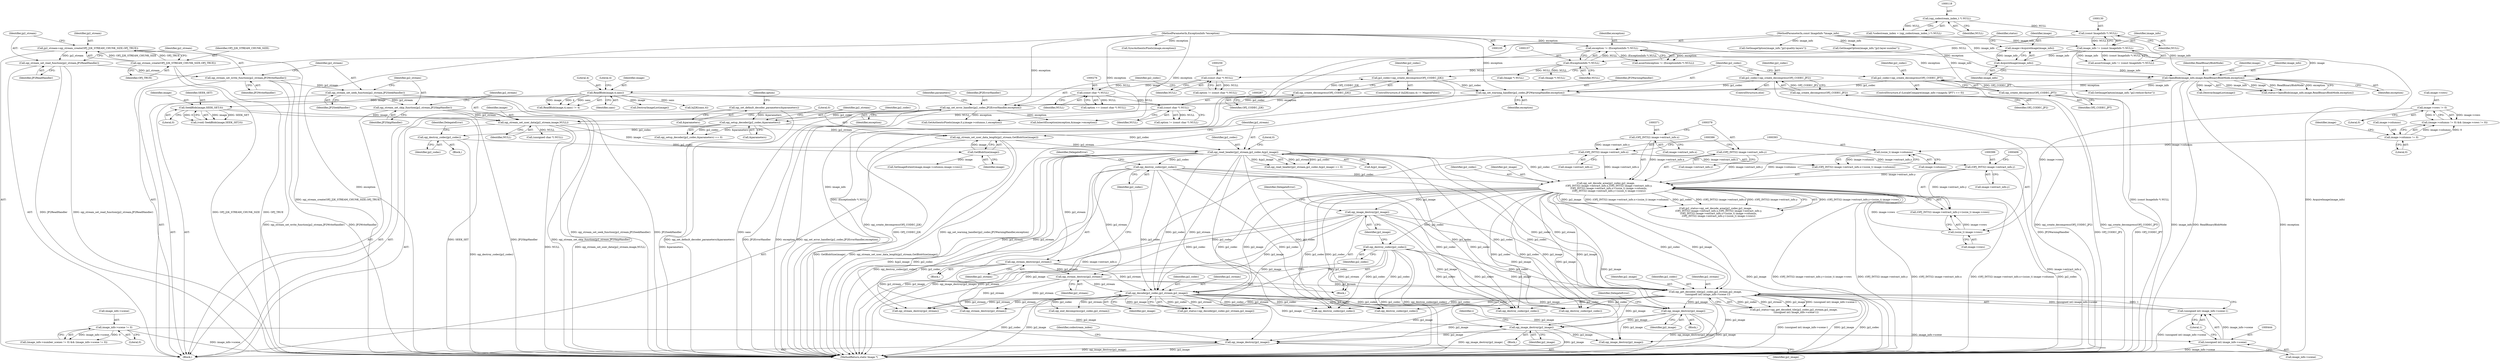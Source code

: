 digraph "0_ImageMagick_acee073df34aa4d491bf5cb74d3a15fc80f0a3aa@pointer" {
"1000930" [label="(Call,opj_image_destroy(jp2_image))"];
"1000367" [label="(Call,opj_set_decode_area(jp2_codec,jp2_image,\n        (OPJ_INT32) image->extract_info.x,(OPJ_INT32) image->extract_info.y,\n        (OPJ_INT32) image->extract_info.x+(ssize_t) image->columns,\n        (OPJ_INT32) image->extract_info.y+(ssize_t) image->rows))"];
"1000344" [label="(Call,opj_destroy_codec(jp2_codec))"];
"1000335" [label="(Call,opj_read_header(jp2_stream,jp2_codec,&jp2_image))"];
"1000329" [label="(Call,opj_stream_set_user_data_length(jp2_stream,GetBlobSize(image)))"];
"1000325" [label="(Call,opj_stream_set_user_data(jp2_stream,image,NULL))"];
"1000322" [label="(Call,opj_stream_set_skip_function(jp2_stream,JP2SkipHandler))"];
"1000319" [label="(Call,opj_stream_set_seek_function(jp2_stream,JP2SeekHandler))"];
"1000316" [label="(Call,opj_stream_set_write_function(jp2_stream,JP2WriteHandler))"];
"1000313" [label="(Call,opj_stream_set_read_function(jp2_stream,JP2ReadHandler))"];
"1000308" [label="(Call,jp2_stream=opj_stream_create(OPJ_J2K_STREAM_CHUNK_SIZE,OPJ_TRUE))"];
"1000310" [label="(Call,opj_stream_create(OPJ_J2K_STREAM_CHUNK_SIZE,OPJ_TRUE))"];
"1000207" [label="(Call,SeekBlob(image,SEEK_SET,0))"];
"1000191" [label="(Call,ReadBlob(image,4,sans))"];
"1000171" [label="(Call,OpenBlob(image_info,image,ReadBinaryBlobMode,exception))"];
"1000167" [label="(Call,AcquireImage(image_info))"];
"1000127" [label="(Call,image_info != (const ImageInfo *) NULL)"];
"1000106" [label="(MethodParameterIn,const ImageInfo *image_info)"];
"1000129" [label="(Call,(const ImageInfo *) NULL)"];
"1000117" [label="(Call,(opj_codestream_index_t *) NULL)"];
"1000165" [label="(Call,image=AcquireImage(image_info))"];
"1000154" [label="(Call,exception != (ExceptionInfo *) NULL)"];
"1000107" [label="(MethodParameterIn,ExceptionInfo *exception)"];
"1000156" [label="(Call,(ExceptionInfo *) NULL)"];
"1000286" [label="(Call,(const char *) NULL)"];
"1000275" [label="(Call,(const char *) NULL)"];
"1000258" [label="(Call,(const char *) NULL)"];
"1000331" [label="(Call,GetBlobSize(image))"];
"1000297" [label="(Call,opj_setup_decoder(jp2_codec,&parameters))"];
"1000243" [label="(Call,opj_set_error_handler(jp2_codec,JP2ErrorHandler,exception))"];
"1000239" [label="(Call,opj_set_warning_handler(jp2_codec,JP2WarningHandler,exception))"];
"1000235" [label="(Call,jp2_codec=opj_create_decompress(OPJ_CODEC_JP2))"];
"1000237" [label="(Call,opj_create_decompress(OPJ_CODEC_JP2))"];
"1000230" [label="(Call,jp2_codec=opj_create_decompress(OPJ_CODEC_J2K))"];
"1000232" [label="(Call,opj_create_decompress(OPJ_CODEC_J2K))"];
"1000219" [label="(Call,jp2_codec=opj_create_decompress(OPJ_CODEC_JPT))"];
"1000221" [label="(Call,opj_create_decompress(OPJ_CODEC_JPT))"];
"1000247" [label="(Call,opj_set_default_decoder_parameters(&parameters))"];
"1000303" [label="(Call,opj_destroy_codec(jp2_codec))"];
"1000370" [label="(Call,(OPJ_INT32) image->extract_info.x)"];
"1000385" [label="(Call,(OPJ_INT32) image->extract_info.x)"];
"1000377" [label="(Call,(OPJ_INT32) image->extract_info.y)"];
"1000398" [label="(Call,(OPJ_INT32) image->extract_info.y)"];
"1000392" [label="(Call,(ssize_t) image->columns)"];
"1000354" [label="(Call,image->columns != 0)"];
"1000405" [label="(Call,(ssize_t) image->rows)"];
"1000359" [label="(Call,image->rows != 0)"];
"1000419" [label="(Call,opj_image_destroy(jp2_image))"];
"1000525" [label="(Call,opj_image_destroy(jp2_image))"];
"1000459" [label="(Call,opj_decode(jp2_codec,jp2_stream,jp2_image))"];
"1000417" [label="(Call,opj_destroy_codec(jp2_codec))"];
"1000342" [label="(Call,opj_stream_destroy(jp2_stream))"];
"1000415" [label="(Call,opj_stream_destroy(jp2_stream))"];
"1000438" [label="(Call,opj_get_decoded_tile(jp2_codec,jp2_stream,jp2_image,\n      (unsigned int) image_info->scene-1))"];
"1000442" [label="(Call,(unsigned int) image_info->scene-1)"];
"1000443" [label="(Call,(unsigned int) image_info->scene)"];
"1000431" [label="(Call,image_info->scene != 0)"];
"1000481" [label="(Call,opj_image_destroy(jp2_image))"];
"1000242" [label="(Identifier,exception)"];
"1000326" [label="(Identifier,jp2_stream)"];
"1000385" [label="(Call,(OPJ_INT32) image->extract_info.x)"];
"1000486" [label="(Call,opj_stream_destroy(jp2_stream))"];
"1000243" [label="(Call,opj_set_error_handler(jp2_codec,JP2ErrorHandler,exception))"];
"1000128" [label="(Identifier,image_info)"];
"1000315" [label="(Identifier,JP2ReadHandler)"];
"1000220" [label="(Identifier,jp2_codec)"];
"1000258" [label="(Call,(const char *) NULL)"];
"1000462" [label="(Identifier,jp2_image)"];
"1000930" [label="(Call,opj_image_destroy(jp2_image))"];
"1000311" [label="(Identifier,OPJ_J2K_STREAM_CHUNK_SIZE)"];
"1000314" [label="(Identifier,jp2_stream)"];
"1000186" [label="(Call,(Image *) NULL)"];
"1000273" [label="(Call,option == (const char *) NULL)"];
"1000232" [label="(Call,opj_create_decompress(OPJ_CODEC_J2K))"];
"1000422" [label="(Identifier,DelegateError)"];
"1000522" [label="(Block,)"];
"1000301" [label="(Literal,0)"];
"1000117" [label="(Call,(opj_codestream_index_t *) NULL)"];
"1000671" [label="(Call,opj_destroy_codec(jp2_codec))"];
"1000277" [label="(Identifier,NULL)"];
"1000210" [label="(Literal,0)"];
"1000219" [label="(Call,jp2_codec=opj_create_decompress(OPJ_CODEC_JPT))"];
"1000156" [label="(Call,(ExceptionInfo *) NULL)"];
"1000479" [label="(Call,opj_destroy_codec(jp2_codec))"];
"1000460" [label="(Identifier,jp2_codec)"];
"1000211" [label="(ControlStructure,if (LocaleCompare(image_info->magick,\"JPT\") == 0))"];
"1000441" [label="(Identifier,jp2_image)"];
"1000240" [label="(Identifier,jp2_codec)"];
"1000461" [label="(Identifier,jp2_stream)"];
"1000344" [label="(Call,opj_destroy_codec(jp2_codec))"];
"1000304" [label="(Identifier,jp2_codec)"];
"1000275" [label="(Call,(const char *) NULL)"];
"1000233" [label="(Identifier,OPJ_CODEC_J2K)"];
"1000241" [label="(Identifier,JP2WarningHandler)"];
"1000195" [label="(Literal,4)"];
"1000154" [label="(Call,exception != (ExceptionInfo *) NULL)"];
"1000115" [label="(Call,*codestream_index = (opj_codestream_index_t *) NULL)"];
"1000306" [label="(Identifier,DelegateError)"];
"1000313" [label="(Call,opj_stream_set_read_function(jp2_stream,JP2ReadHandler))"];
"1000170" [label="(Identifier,status)"];
"1000209" [label="(Identifier,SEEK_SET)"];
"1000234" [label="(ControlStructure,else)"];
"1000431" [label="(Call,image_info->scene != 0)"];
"1000484" [label="(Identifier,DelegateError)"];
"1000328" [label="(Identifier,NULL)"];
"1000379" [label="(Call,image->extract_info.y)"];
"1000236" [label="(Identifier,jp2_codec)"];
"1000325" [label="(Call,opj_stream_set_user_data(jp2_stream,image,NULL))"];
"1000126" [label="(Call,assert(image_info != (const ImageInfo *) NULL))"];
"1000321" [label="(Identifier,JP2SeekHandler)"];
"1000942" [label="(MethodReturn,static Image *)"];
"1000319" [label="(Call,opj_stream_set_seek_function(jp2_stream,JP2SeekHandler))"];
"1000247" [label="(Call,opj_set_default_decoder_parameters(&parameters))"];
"1000334" [label="(Call,opj_read_header(jp2_stream,jp2_codec,&jp2_image) == 0)"];
"1000335" [label="(Call,opj_read_header(jp2_stream,jp2_codec,&jp2_image))"];
"1000367" [label="(Call,opj_set_decode_area(jp2_codec,jp2_image,\n        (OPJ_INT32) image->extract_info.x,(OPJ_INT32) image->extract_info.y,\n        (OPJ_INT32) image->extract_info.x+(ssize_t) image->columns,\n        (OPJ_INT32) image->extract_info.y+(ssize_t) image->rows))"];
"1000297" [label="(Call,opj_setup_decoder(jp2_codec,&parameters))"];
"1000398" [label="(Call,(OPJ_INT32) image->extract_info.y)"];
"1000331" [label="(Call,GetBlobSize(image))"];
"1000167" [label="(Call,AcquireImage(image_info))"];
"1000252" [label="(Call,GetImageOption(image_info,\"jp2:reduce-factor\"))"];
"1000256" [label="(Call,option != (const char *) NULL)"];
"1000205" [label="(Call,(void) SeekBlob(image,SEEK_SET,0))"];
"1000248" [label="(Call,&parameters)"];
"1000171" [label="(Call,OpenBlob(image_info,image,ReadBinaryBlobMode,exception))"];
"1000414" [label="(Block,)"];
"1000323" [label="(Identifier,jp2_stream)"];
"1000443" [label="(Call,(unsigned int) image_info->scene)"];
"1000251" [label="(Identifier,option)"];
"1000340" [label="(Literal,0)"];
"1000432" [label="(Call,image_info->scene)"];
"1000119" [label="(Identifier,NULL)"];
"1000457" [label="(Call,jp2_status=opj_decode(jp2_codec,jp2_stream,jp2_image))"];
"1000309" [label="(Identifier,jp2_stream)"];
"1000308" [label="(Call,jp2_stream=opj_stream_create(OPJ_J2K_STREAM_CHUNK_SIZE,OPJ_TRUE))"];
"1000169" [label="(Call,status=OpenBlob(image_info,image,ReadBinaryBlobMode,exception))"];
"1000477" [label="(Call,opj_stream_destroy(jp2_stream))"];
"1000245" [label="(Identifier,JP2ErrorHandler)"];
"1000341" [label="(Block,)"];
"1000168" [label="(Identifier,image_info)"];
"1000407" [label="(Call,image->rows)"];
"1000244" [label="(Identifier,jp2_codec)"];
"1000400" [label="(Call,image->extract_info.y)"];
"1000365" [label="(Call,jp2_status=opj_set_decode_area(jp2_codec,jp2_image,\n        (OPJ_INT32) image->extract_info.x,(OPJ_INT32) image->extract_info.y,\n        (OPJ_INT32) image->extract_info.x+(ssize_t) image->columns,\n        (OPJ_INT32) image->extract_info.y+(ssize_t) image->rows))"];
"1000226" [label="(Call,IsJ2K(sans,4))"];
"1000438" [label="(Call,opj_get_decoded_tile(jp2_codec,jp2_stream,jp2_image,\n      (unsigned int) image_info->scene-1))"];
"1000288" [label="(Identifier,NULL)"];
"1000192" [label="(Identifier,image)"];
"1000343" [label="(Identifier,jp2_stream)"];
"1000260" [label="(Identifier,NULL)"];
"1000231" [label="(Identifier,jp2_codec)"];
"1000361" [label="(Identifier,image)"];
"1000405" [label="(Call,(ssize_t) image->rows)"];
"1000310" [label="(Call,opj_stream_create(OPJ_J2K_STREAM_CHUNK_SIZE,OPJ_TRUE))"];
"1000523" [label="(Call,opj_destroy_codec(jp2_codec))"];
"1000425" [label="(Call,(image_info->number_scenes != 0) && (image_info->scene != 0))"];
"1000318" [label="(Identifier,JP2WriteHandler)"];
"1000296" [label="(Call,opj_setup_decoder(jp2_codec,&parameters) == 0)"];
"1000436" [label="(Call,jp2_status=opj_get_decoded_tile(jp2_codec,jp2_stream,jp2_image,\n      (unsigned int) image_info->scene-1))"];
"1000387" [label="(Call,image->extract_info.x)"];
"1000482" [label="(Identifier,jp2_image)"];
"1000175" [label="(Identifier,exception)"];
"1000370" [label="(Call,(OPJ_INT32) image->extract_info.x)"];
"1000224" [label="(ControlStructure,if (IsJ2K(sans,4) != MagickFalse))"];
"1000330" [label="(Identifier,jp2_stream)"];
"1000345" [label="(Identifier,jp2_codec)"];
"1000360" [label="(Call,image->rows)"];
"1000372" [label="(Call,image->extract_info.x)"];
"1000249" [label="(Identifier,parameters)"];
"1000222" [label="(Identifier,OPJ_CODEC_JPT)"];
"1000448" [label="(Literal,1)"];
"1000303" [label="(Call,opj_destroy_codec(jp2_codec))"];
"1000155" [label="(Identifier,exception)"];
"1000934" [label="(Identifier,codestream_index)"];
"1000190" [label="(Call,ReadBlob(image,4,sans) != 4)"];
"1000359" [label="(Call,image->rows != 0)"];
"1000337" [label="(Identifier,jp2_codec)"];
"1000108" [label="(Block,)"];
"1000354" [label="(Call,image->columns != 0)"];
"1000320" [label="(Identifier,jp2_stream)"];
"1000299" [label="(Call,&parameters)"];
"1000183" [label="(Call,DestroyImageList(image))"];
"1000230" [label="(Call,jp2_codec=opj_create_decompress(OPJ_CODEC_J2K))"];
"1000153" [label="(Call,assert(exception != (ExceptionInfo *) NULL))"];
"1000131" [label="(Identifier,NULL)"];
"1000107" [label="(MethodParameterIn,ExceptionInfo *exception)"];
"1000931" [label="(Identifier,jp2_image)"];
"1000127" [label="(Call,image_info != (const ImageInfo *) NULL)"];
"1000699" [label="(Call,GetAuthenticPixels(image,0,y,image->columns,1,exception))"];
"1000106" [label="(MethodParameterIn,const ImageInfo *image_info)"];
"1000476" [label="(Block,)"];
"1000347" [label="(Identifier,DelegateError)"];
"1000329" [label="(Call,opj_stream_set_user_data_length(jp2_stream,GetBlobSize(image)))"];
"1000269" [label="(Call,GetImageOption(image_info,\"jp2:quality-layers\"))"];
"1000338" [label="(Call,&jp2_image)"];
"1000525" [label="(Call,opj_image_destroy(jp2_image))"];
"1000358" [label="(Literal,0)"];
"1000368" [label="(Identifier,jp2_codec)"];
"1000280" [label="(Call,GetImageOption(image_info,\"jp2:layer-number\"))"];
"1000174" [label="(Identifier,ReadBinaryBlobMode)"];
"1000420" [label="(Identifier,jp2_image)"];
"1000417" [label="(Call,opj_destroy_codec(jp2_codec))"];
"1000317" [label="(Identifier,jp2_stream)"];
"1000336" [label="(Identifier,jp2_stream)"];
"1000394" [label="(Call,image->columns)"];
"1000158" [label="(Identifier,NULL)"];
"1000208" [label="(Identifier,image)"];
"1000384" [label="(Call,(OPJ_INT32) image->extract_info.x+(ssize_t) image->columns)"];
"1000342" [label="(Call,opj_stream_destroy(jp2_stream))"];
"1000579" [label="(Call,InheritException(exception,&image->exception))"];
"1000324" [label="(Identifier,JP2SkipHandler)"];
"1000392" [label="(Call,(ssize_t) image->columns)"];
"1000369" [label="(Identifier,jp2_image)"];
"1000481" [label="(Call,opj_image_destroy(jp2_image))"];
"1000327" [label="(Identifier,image)"];
"1000439" [label="(Identifier,jp2_codec)"];
"1000166" [label="(Identifier,image)"];
"1000445" [label="(Call,image_info->scene)"];
"1000355" [label="(Call,image->columns)"];
"1000316" [label="(Call,opj_stream_set_write_function(jp2_stream,JP2WriteHandler))"];
"1000526" [label="(Identifier,jp2_image)"];
"1000500" [label="(Identifier,i)"];
"1000221" [label="(Call,opj_create_decompress(OPJ_CODEC_JPT))"];
"1000246" [label="(Identifier,exception)"];
"1000191" [label="(Call,ReadBlob(image,4,sans))"];
"1000194" [label="(Identifier,sans)"];
"1000416" [label="(Identifier,jp2_stream)"];
"1000332" [label="(Identifier,image)"];
"1000284" [label="(Call,option != (const char *) NULL)"];
"1000165" [label="(Call,image=AcquireImage(image_info))"];
"1000286" [label="(Call,(const char *) NULL)"];
"1000353" [label="(Call,(image->columns != 0) && (image->rows != 0))"];
"1000418" [label="(Identifier,jp2_codec)"];
"1000298" [label="(Identifier,jp2_codec)"];
"1000312" [label="(Identifier,OPJ_TRUE)"];
"1000419" [label="(Call,opj_image_destroy(jp2_image))"];
"1000129" [label="(Call,(const ImageInfo *) NULL)"];
"1000237" [label="(Call,opj_create_decompress(OPJ_CODEC_JP2))"];
"1000907" [label="(Call,SyncAuthenticPixels(image,exception))"];
"1000207" [label="(Call,SeekBlob(image,SEEK_SET,0))"];
"1000377" [label="(Call,(OPJ_INT32) image->extract_info.y)"];
"1000322" [label="(Call,opj_stream_set_skip_function(jp2_stream,JP2SkipHandler))"];
"1000235" [label="(Call,jp2_codec=opj_create_decompress(OPJ_CODEC_JP2))"];
"1000397" [label="(Call,(OPJ_INT32) image->extract_info.y+(ssize_t) image->rows)"];
"1000202" [label="(Call,(Image *) NULL)"];
"1000238" [label="(Identifier,OPJ_CODEC_JP2)"];
"1000928" [label="(Call,opj_destroy_codec(jp2_codec))"];
"1000469" [label="(Call,opj_end_decompress(jp2_codec,jp2_stream))"];
"1000440" [label="(Identifier,jp2_stream)"];
"1000173" [label="(Identifier,image)"];
"1000673" [label="(Call,opj_image_destroy(jp2_image))"];
"1000640" [label="(Call,(unsigned char *) NULL)"];
"1000566" [label="(Call,SetImageExtent(image,image->columns,image->rows))"];
"1000459" [label="(Call,opj_decode(jp2_codec,jp2_stream,jp2_image))"];
"1000415" [label="(Call,opj_stream_destroy(jp2_stream))"];
"1000172" [label="(Identifier,image_info)"];
"1000442" [label="(Call,(unsigned int) image_info->scene-1)"];
"1000199" [label="(Call,DestroyImageList(image))"];
"1000193" [label="(Literal,4)"];
"1000363" [label="(Literal,0)"];
"1000435" [label="(Literal,0)"];
"1000302" [label="(Block,)"];
"1000239" [label="(Call,opj_set_warning_handler(jp2_codec,JP2WarningHandler,exception))"];
"1000930" -> "1000108"  [label="AST: "];
"1000930" -> "1000931"  [label="CFG: "];
"1000931" -> "1000930"  [label="AST: "];
"1000934" -> "1000930"  [label="CFG: "];
"1000930" -> "1000942"  [label="DDG: opj_image_destroy(jp2_image)"];
"1000930" -> "1000942"  [label="DDG: jp2_image"];
"1000367" -> "1000930"  [label="DDG: jp2_image"];
"1000419" -> "1000930"  [label="DDG: jp2_image"];
"1000525" -> "1000930"  [label="DDG: jp2_image"];
"1000459" -> "1000930"  [label="DDG: jp2_image"];
"1000438" -> "1000930"  [label="DDG: jp2_image"];
"1000481" -> "1000930"  [label="DDG: jp2_image"];
"1000367" -> "1000365"  [label="AST: "];
"1000367" -> "1000397"  [label="CFG: "];
"1000368" -> "1000367"  [label="AST: "];
"1000369" -> "1000367"  [label="AST: "];
"1000370" -> "1000367"  [label="AST: "];
"1000377" -> "1000367"  [label="AST: "];
"1000384" -> "1000367"  [label="AST: "];
"1000397" -> "1000367"  [label="AST: "];
"1000365" -> "1000367"  [label="CFG: "];
"1000367" -> "1000942"  [label="DDG: jp2_image"];
"1000367" -> "1000942"  [label="DDG: (OPJ_INT32) image->extract_info.y+(ssize_t) image->rows"];
"1000367" -> "1000942"  [label="DDG: (OPJ_INT32) image->extract_info.y"];
"1000367" -> "1000942"  [label="DDG: (OPJ_INT32) image->extract_info.x"];
"1000367" -> "1000942"  [label="DDG: (OPJ_INT32) image->extract_info.x+(ssize_t) image->columns"];
"1000367" -> "1000942"  [label="DDG: jp2_codec"];
"1000367" -> "1000365"  [label="DDG: (OPJ_INT32) image->extract_info.y+(ssize_t) image->rows"];
"1000367" -> "1000365"  [label="DDG: jp2_image"];
"1000367" -> "1000365"  [label="DDG: (OPJ_INT32) image->extract_info.x+(ssize_t) image->columns"];
"1000367" -> "1000365"  [label="DDG: jp2_codec"];
"1000367" -> "1000365"  [label="DDG: (OPJ_INT32) image->extract_info.x"];
"1000367" -> "1000365"  [label="DDG: (OPJ_INT32) image->extract_info.y"];
"1000344" -> "1000367"  [label="DDG: jp2_codec"];
"1000335" -> "1000367"  [label="DDG: jp2_codec"];
"1000370" -> "1000367"  [label="DDG: image->extract_info.x"];
"1000385" -> "1000367"  [label="DDG: image->extract_info.x"];
"1000377" -> "1000367"  [label="DDG: image->extract_info.y"];
"1000398" -> "1000367"  [label="DDG: image->extract_info.y"];
"1000392" -> "1000367"  [label="DDG: image->columns"];
"1000405" -> "1000367"  [label="DDG: image->rows"];
"1000367" -> "1000417"  [label="DDG: jp2_codec"];
"1000367" -> "1000419"  [label="DDG: jp2_image"];
"1000367" -> "1000438"  [label="DDG: jp2_codec"];
"1000367" -> "1000438"  [label="DDG: jp2_image"];
"1000367" -> "1000459"  [label="DDG: jp2_codec"];
"1000367" -> "1000459"  [label="DDG: jp2_image"];
"1000367" -> "1000479"  [label="DDG: jp2_codec"];
"1000367" -> "1000481"  [label="DDG: jp2_image"];
"1000367" -> "1000523"  [label="DDG: jp2_codec"];
"1000367" -> "1000525"  [label="DDG: jp2_image"];
"1000367" -> "1000671"  [label="DDG: jp2_codec"];
"1000367" -> "1000673"  [label="DDG: jp2_image"];
"1000367" -> "1000928"  [label="DDG: jp2_codec"];
"1000344" -> "1000341"  [label="AST: "];
"1000344" -> "1000345"  [label="CFG: "];
"1000345" -> "1000344"  [label="AST: "];
"1000347" -> "1000344"  [label="CFG: "];
"1000344" -> "1000942"  [label="DDG: opj_destroy_codec(jp2_codec)"];
"1000344" -> "1000942"  [label="DDG: jp2_codec"];
"1000335" -> "1000344"  [label="DDG: jp2_codec"];
"1000344" -> "1000438"  [label="DDG: jp2_codec"];
"1000344" -> "1000459"  [label="DDG: jp2_codec"];
"1000344" -> "1000479"  [label="DDG: jp2_codec"];
"1000344" -> "1000523"  [label="DDG: jp2_codec"];
"1000344" -> "1000671"  [label="DDG: jp2_codec"];
"1000344" -> "1000928"  [label="DDG: jp2_codec"];
"1000335" -> "1000334"  [label="AST: "];
"1000335" -> "1000338"  [label="CFG: "];
"1000336" -> "1000335"  [label="AST: "];
"1000337" -> "1000335"  [label="AST: "];
"1000338" -> "1000335"  [label="AST: "];
"1000340" -> "1000335"  [label="CFG: "];
"1000335" -> "1000942"  [label="DDG: &jp2_image"];
"1000335" -> "1000942"  [label="DDG: jp2_codec"];
"1000335" -> "1000334"  [label="DDG: jp2_stream"];
"1000335" -> "1000334"  [label="DDG: jp2_codec"];
"1000335" -> "1000334"  [label="DDG: &jp2_image"];
"1000329" -> "1000335"  [label="DDG: jp2_stream"];
"1000297" -> "1000335"  [label="DDG: jp2_codec"];
"1000303" -> "1000335"  [label="DDG: jp2_codec"];
"1000335" -> "1000342"  [label="DDG: jp2_stream"];
"1000335" -> "1000415"  [label="DDG: jp2_stream"];
"1000335" -> "1000438"  [label="DDG: jp2_codec"];
"1000335" -> "1000438"  [label="DDG: jp2_stream"];
"1000335" -> "1000459"  [label="DDG: jp2_codec"];
"1000335" -> "1000459"  [label="DDG: jp2_stream"];
"1000335" -> "1000477"  [label="DDG: jp2_stream"];
"1000335" -> "1000479"  [label="DDG: jp2_codec"];
"1000335" -> "1000486"  [label="DDG: jp2_stream"];
"1000335" -> "1000523"  [label="DDG: jp2_codec"];
"1000335" -> "1000671"  [label="DDG: jp2_codec"];
"1000335" -> "1000928"  [label="DDG: jp2_codec"];
"1000329" -> "1000108"  [label="AST: "];
"1000329" -> "1000331"  [label="CFG: "];
"1000330" -> "1000329"  [label="AST: "];
"1000331" -> "1000329"  [label="AST: "];
"1000336" -> "1000329"  [label="CFG: "];
"1000329" -> "1000942"  [label="DDG: GetBlobSize(image)"];
"1000329" -> "1000942"  [label="DDG: opj_stream_set_user_data_length(jp2_stream,GetBlobSize(image))"];
"1000325" -> "1000329"  [label="DDG: jp2_stream"];
"1000331" -> "1000329"  [label="DDG: image"];
"1000325" -> "1000108"  [label="AST: "];
"1000325" -> "1000328"  [label="CFG: "];
"1000326" -> "1000325"  [label="AST: "];
"1000327" -> "1000325"  [label="AST: "];
"1000328" -> "1000325"  [label="AST: "];
"1000330" -> "1000325"  [label="CFG: "];
"1000325" -> "1000942"  [label="DDG: NULL"];
"1000325" -> "1000942"  [label="DDG: opj_stream_set_user_data(jp2_stream,image,NULL)"];
"1000322" -> "1000325"  [label="DDG: jp2_stream"];
"1000207" -> "1000325"  [label="DDG: image"];
"1000286" -> "1000325"  [label="DDG: NULL"];
"1000325" -> "1000331"  [label="DDG: image"];
"1000325" -> "1000640"  [label="DDG: NULL"];
"1000322" -> "1000108"  [label="AST: "];
"1000322" -> "1000324"  [label="CFG: "];
"1000323" -> "1000322"  [label="AST: "];
"1000324" -> "1000322"  [label="AST: "];
"1000326" -> "1000322"  [label="CFG: "];
"1000322" -> "1000942"  [label="DDG: JP2SkipHandler"];
"1000322" -> "1000942"  [label="DDG: opj_stream_set_skip_function(jp2_stream,JP2SkipHandler)"];
"1000319" -> "1000322"  [label="DDG: jp2_stream"];
"1000319" -> "1000108"  [label="AST: "];
"1000319" -> "1000321"  [label="CFG: "];
"1000320" -> "1000319"  [label="AST: "];
"1000321" -> "1000319"  [label="AST: "];
"1000323" -> "1000319"  [label="CFG: "];
"1000319" -> "1000942"  [label="DDG: opj_stream_set_seek_function(jp2_stream,JP2SeekHandler)"];
"1000319" -> "1000942"  [label="DDG: JP2SeekHandler"];
"1000316" -> "1000319"  [label="DDG: jp2_stream"];
"1000316" -> "1000108"  [label="AST: "];
"1000316" -> "1000318"  [label="CFG: "];
"1000317" -> "1000316"  [label="AST: "];
"1000318" -> "1000316"  [label="AST: "];
"1000320" -> "1000316"  [label="CFG: "];
"1000316" -> "1000942"  [label="DDG: JP2WriteHandler"];
"1000316" -> "1000942"  [label="DDG: opj_stream_set_write_function(jp2_stream,JP2WriteHandler)"];
"1000313" -> "1000316"  [label="DDG: jp2_stream"];
"1000313" -> "1000108"  [label="AST: "];
"1000313" -> "1000315"  [label="CFG: "];
"1000314" -> "1000313"  [label="AST: "];
"1000315" -> "1000313"  [label="AST: "];
"1000317" -> "1000313"  [label="CFG: "];
"1000313" -> "1000942"  [label="DDG: JP2ReadHandler"];
"1000313" -> "1000942"  [label="DDG: opj_stream_set_read_function(jp2_stream,JP2ReadHandler)"];
"1000308" -> "1000313"  [label="DDG: jp2_stream"];
"1000308" -> "1000108"  [label="AST: "];
"1000308" -> "1000310"  [label="CFG: "];
"1000309" -> "1000308"  [label="AST: "];
"1000310" -> "1000308"  [label="AST: "];
"1000314" -> "1000308"  [label="CFG: "];
"1000308" -> "1000942"  [label="DDG: opj_stream_create(OPJ_J2K_STREAM_CHUNK_SIZE,OPJ_TRUE)"];
"1000310" -> "1000308"  [label="DDG: OPJ_J2K_STREAM_CHUNK_SIZE"];
"1000310" -> "1000308"  [label="DDG: OPJ_TRUE"];
"1000310" -> "1000312"  [label="CFG: "];
"1000311" -> "1000310"  [label="AST: "];
"1000312" -> "1000310"  [label="AST: "];
"1000310" -> "1000942"  [label="DDG: OPJ_TRUE"];
"1000310" -> "1000942"  [label="DDG: OPJ_J2K_STREAM_CHUNK_SIZE"];
"1000207" -> "1000205"  [label="AST: "];
"1000207" -> "1000210"  [label="CFG: "];
"1000208" -> "1000207"  [label="AST: "];
"1000209" -> "1000207"  [label="AST: "];
"1000210" -> "1000207"  [label="AST: "];
"1000205" -> "1000207"  [label="CFG: "];
"1000207" -> "1000942"  [label="DDG: SEEK_SET"];
"1000207" -> "1000205"  [label="DDG: image"];
"1000207" -> "1000205"  [label="DDG: SEEK_SET"];
"1000207" -> "1000205"  [label="DDG: 0"];
"1000191" -> "1000207"  [label="DDG: image"];
"1000191" -> "1000190"  [label="AST: "];
"1000191" -> "1000194"  [label="CFG: "];
"1000192" -> "1000191"  [label="AST: "];
"1000193" -> "1000191"  [label="AST: "];
"1000194" -> "1000191"  [label="AST: "];
"1000195" -> "1000191"  [label="CFG: "];
"1000191" -> "1000942"  [label="DDG: sans"];
"1000191" -> "1000190"  [label="DDG: image"];
"1000191" -> "1000190"  [label="DDG: 4"];
"1000191" -> "1000190"  [label="DDG: sans"];
"1000171" -> "1000191"  [label="DDG: image"];
"1000191" -> "1000199"  [label="DDG: image"];
"1000191" -> "1000226"  [label="DDG: sans"];
"1000171" -> "1000169"  [label="AST: "];
"1000171" -> "1000175"  [label="CFG: "];
"1000172" -> "1000171"  [label="AST: "];
"1000173" -> "1000171"  [label="AST: "];
"1000174" -> "1000171"  [label="AST: "];
"1000175" -> "1000171"  [label="AST: "];
"1000169" -> "1000171"  [label="CFG: "];
"1000171" -> "1000942"  [label="DDG: image_info"];
"1000171" -> "1000942"  [label="DDG: ReadBinaryBlobMode"];
"1000171" -> "1000942"  [label="DDG: exception"];
"1000171" -> "1000169"  [label="DDG: image_info"];
"1000171" -> "1000169"  [label="DDG: image"];
"1000171" -> "1000169"  [label="DDG: ReadBinaryBlobMode"];
"1000171" -> "1000169"  [label="DDG: exception"];
"1000167" -> "1000171"  [label="DDG: image_info"];
"1000106" -> "1000171"  [label="DDG: image_info"];
"1000165" -> "1000171"  [label="DDG: image"];
"1000154" -> "1000171"  [label="DDG: exception"];
"1000107" -> "1000171"  [label="DDG: exception"];
"1000171" -> "1000183"  [label="DDG: image"];
"1000171" -> "1000239"  [label="DDG: exception"];
"1000171" -> "1000252"  [label="DDG: image_info"];
"1000167" -> "1000165"  [label="AST: "];
"1000167" -> "1000168"  [label="CFG: "];
"1000168" -> "1000167"  [label="AST: "];
"1000165" -> "1000167"  [label="CFG: "];
"1000167" -> "1000165"  [label="DDG: image_info"];
"1000127" -> "1000167"  [label="DDG: image_info"];
"1000106" -> "1000167"  [label="DDG: image_info"];
"1000127" -> "1000126"  [label="AST: "];
"1000127" -> "1000129"  [label="CFG: "];
"1000128" -> "1000127"  [label="AST: "];
"1000129" -> "1000127"  [label="AST: "];
"1000126" -> "1000127"  [label="CFG: "];
"1000127" -> "1000942"  [label="DDG: (const ImageInfo *) NULL"];
"1000127" -> "1000126"  [label="DDG: image_info"];
"1000127" -> "1000126"  [label="DDG: (const ImageInfo *) NULL"];
"1000106" -> "1000127"  [label="DDG: image_info"];
"1000129" -> "1000127"  [label="DDG: NULL"];
"1000106" -> "1000105"  [label="AST: "];
"1000106" -> "1000942"  [label="DDG: image_info"];
"1000106" -> "1000252"  [label="DDG: image_info"];
"1000106" -> "1000269"  [label="DDG: image_info"];
"1000106" -> "1000280"  [label="DDG: image_info"];
"1000129" -> "1000131"  [label="CFG: "];
"1000130" -> "1000129"  [label="AST: "];
"1000131" -> "1000129"  [label="AST: "];
"1000117" -> "1000129"  [label="DDG: NULL"];
"1000129" -> "1000156"  [label="DDG: NULL"];
"1000117" -> "1000115"  [label="AST: "];
"1000117" -> "1000119"  [label="CFG: "];
"1000118" -> "1000117"  [label="AST: "];
"1000119" -> "1000117"  [label="AST: "];
"1000115" -> "1000117"  [label="CFG: "];
"1000117" -> "1000115"  [label="DDG: NULL"];
"1000165" -> "1000108"  [label="AST: "];
"1000166" -> "1000165"  [label="AST: "];
"1000170" -> "1000165"  [label="CFG: "];
"1000165" -> "1000942"  [label="DDG: AcquireImage(image_info)"];
"1000154" -> "1000153"  [label="AST: "];
"1000154" -> "1000156"  [label="CFG: "];
"1000155" -> "1000154"  [label="AST: "];
"1000156" -> "1000154"  [label="AST: "];
"1000153" -> "1000154"  [label="CFG: "];
"1000154" -> "1000942"  [label="DDG: (ExceptionInfo *) NULL"];
"1000154" -> "1000153"  [label="DDG: exception"];
"1000154" -> "1000153"  [label="DDG: (ExceptionInfo *) NULL"];
"1000107" -> "1000154"  [label="DDG: exception"];
"1000156" -> "1000154"  [label="DDG: NULL"];
"1000107" -> "1000105"  [label="AST: "];
"1000107" -> "1000942"  [label="DDG: exception"];
"1000107" -> "1000239"  [label="DDG: exception"];
"1000107" -> "1000243"  [label="DDG: exception"];
"1000107" -> "1000579"  [label="DDG: exception"];
"1000107" -> "1000699"  [label="DDG: exception"];
"1000107" -> "1000907"  [label="DDG: exception"];
"1000156" -> "1000158"  [label="CFG: "];
"1000157" -> "1000156"  [label="AST: "];
"1000158" -> "1000156"  [label="AST: "];
"1000156" -> "1000186"  [label="DDG: NULL"];
"1000156" -> "1000202"  [label="DDG: NULL"];
"1000156" -> "1000258"  [label="DDG: NULL"];
"1000286" -> "1000284"  [label="AST: "];
"1000286" -> "1000288"  [label="CFG: "];
"1000287" -> "1000286"  [label="AST: "];
"1000288" -> "1000286"  [label="AST: "];
"1000284" -> "1000286"  [label="CFG: "];
"1000286" -> "1000284"  [label="DDG: NULL"];
"1000275" -> "1000286"  [label="DDG: NULL"];
"1000275" -> "1000273"  [label="AST: "];
"1000275" -> "1000277"  [label="CFG: "];
"1000276" -> "1000275"  [label="AST: "];
"1000277" -> "1000275"  [label="AST: "];
"1000273" -> "1000275"  [label="CFG: "];
"1000275" -> "1000273"  [label="DDG: NULL"];
"1000258" -> "1000275"  [label="DDG: NULL"];
"1000258" -> "1000256"  [label="AST: "];
"1000258" -> "1000260"  [label="CFG: "];
"1000259" -> "1000258"  [label="AST: "];
"1000260" -> "1000258"  [label="AST: "];
"1000256" -> "1000258"  [label="CFG: "];
"1000258" -> "1000256"  [label="DDG: NULL"];
"1000331" -> "1000332"  [label="CFG: "];
"1000332" -> "1000331"  [label="AST: "];
"1000331" -> "1000566"  [label="DDG: image"];
"1000297" -> "1000296"  [label="AST: "];
"1000297" -> "1000299"  [label="CFG: "];
"1000298" -> "1000297"  [label="AST: "];
"1000299" -> "1000297"  [label="AST: "];
"1000301" -> "1000297"  [label="CFG: "];
"1000297" -> "1000942"  [label="DDG: &parameters"];
"1000297" -> "1000296"  [label="DDG: jp2_codec"];
"1000297" -> "1000296"  [label="DDG: &parameters"];
"1000243" -> "1000297"  [label="DDG: jp2_codec"];
"1000247" -> "1000297"  [label="DDG: &parameters"];
"1000297" -> "1000303"  [label="DDG: jp2_codec"];
"1000243" -> "1000108"  [label="AST: "];
"1000243" -> "1000246"  [label="CFG: "];
"1000244" -> "1000243"  [label="AST: "];
"1000245" -> "1000243"  [label="AST: "];
"1000246" -> "1000243"  [label="AST: "];
"1000249" -> "1000243"  [label="CFG: "];
"1000243" -> "1000942"  [label="DDG: JP2ErrorHandler"];
"1000243" -> "1000942"  [label="DDG: exception"];
"1000243" -> "1000942"  [label="DDG: opj_set_error_handler(jp2_codec,JP2ErrorHandler,exception)"];
"1000239" -> "1000243"  [label="DDG: jp2_codec"];
"1000239" -> "1000243"  [label="DDG: exception"];
"1000243" -> "1000579"  [label="DDG: exception"];
"1000243" -> "1000699"  [label="DDG: exception"];
"1000239" -> "1000108"  [label="AST: "];
"1000239" -> "1000242"  [label="CFG: "];
"1000240" -> "1000239"  [label="AST: "];
"1000241" -> "1000239"  [label="AST: "];
"1000242" -> "1000239"  [label="AST: "];
"1000244" -> "1000239"  [label="CFG: "];
"1000239" -> "1000942"  [label="DDG: opj_set_warning_handler(jp2_codec,JP2WarningHandler,exception)"];
"1000239" -> "1000942"  [label="DDG: JP2WarningHandler"];
"1000235" -> "1000239"  [label="DDG: jp2_codec"];
"1000230" -> "1000239"  [label="DDG: jp2_codec"];
"1000219" -> "1000239"  [label="DDG: jp2_codec"];
"1000235" -> "1000234"  [label="AST: "];
"1000235" -> "1000237"  [label="CFG: "];
"1000236" -> "1000235"  [label="AST: "];
"1000237" -> "1000235"  [label="AST: "];
"1000240" -> "1000235"  [label="CFG: "];
"1000235" -> "1000942"  [label="DDG: opj_create_decompress(OPJ_CODEC_JP2)"];
"1000237" -> "1000235"  [label="DDG: OPJ_CODEC_JP2"];
"1000237" -> "1000238"  [label="CFG: "];
"1000238" -> "1000237"  [label="AST: "];
"1000237" -> "1000942"  [label="DDG: OPJ_CODEC_JP2"];
"1000230" -> "1000224"  [label="AST: "];
"1000230" -> "1000232"  [label="CFG: "];
"1000231" -> "1000230"  [label="AST: "];
"1000232" -> "1000230"  [label="AST: "];
"1000240" -> "1000230"  [label="CFG: "];
"1000230" -> "1000942"  [label="DDG: opj_create_decompress(OPJ_CODEC_J2K)"];
"1000232" -> "1000230"  [label="DDG: OPJ_CODEC_J2K"];
"1000232" -> "1000233"  [label="CFG: "];
"1000233" -> "1000232"  [label="AST: "];
"1000232" -> "1000942"  [label="DDG: OPJ_CODEC_J2K"];
"1000219" -> "1000211"  [label="AST: "];
"1000219" -> "1000221"  [label="CFG: "];
"1000220" -> "1000219"  [label="AST: "];
"1000221" -> "1000219"  [label="AST: "];
"1000240" -> "1000219"  [label="CFG: "];
"1000219" -> "1000942"  [label="DDG: opj_create_decompress(OPJ_CODEC_JPT)"];
"1000221" -> "1000219"  [label="DDG: OPJ_CODEC_JPT"];
"1000221" -> "1000222"  [label="CFG: "];
"1000222" -> "1000221"  [label="AST: "];
"1000221" -> "1000942"  [label="DDG: OPJ_CODEC_JPT"];
"1000247" -> "1000108"  [label="AST: "];
"1000247" -> "1000248"  [label="CFG: "];
"1000248" -> "1000247"  [label="AST: "];
"1000251" -> "1000247"  [label="CFG: "];
"1000247" -> "1000942"  [label="DDG: opj_set_default_decoder_parameters(&parameters)"];
"1000303" -> "1000302"  [label="AST: "];
"1000303" -> "1000304"  [label="CFG: "];
"1000304" -> "1000303"  [label="AST: "];
"1000306" -> "1000303"  [label="CFG: "];
"1000303" -> "1000942"  [label="DDG: opj_destroy_codec(jp2_codec)"];
"1000370" -> "1000372"  [label="CFG: "];
"1000371" -> "1000370"  [label="AST: "];
"1000372" -> "1000370"  [label="AST: "];
"1000378" -> "1000370"  [label="CFG: "];
"1000370" -> "1000385"  [label="DDG: image->extract_info.x"];
"1000385" -> "1000384"  [label="AST: "];
"1000385" -> "1000387"  [label="CFG: "];
"1000386" -> "1000385"  [label="AST: "];
"1000387" -> "1000385"  [label="AST: "];
"1000393" -> "1000385"  [label="CFG: "];
"1000385" -> "1000942"  [label="DDG: image->extract_info.x"];
"1000385" -> "1000384"  [label="DDG: image->extract_info.x"];
"1000377" -> "1000379"  [label="CFG: "];
"1000378" -> "1000377"  [label="AST: "];
"1000379" -> "1000377"  [label="AST: "];
"1000386" -> "1000377"  [label="CFG: "];
"1000377" -> "1000398"  [label="DDG: image->extract_info.y"];
"1000398" -> "1000397"  [label="AST: "];
"1000398" -> "1000400"  [label="CFG: "];
"1000399" -> "1000398"  [label="AST: "];
"1000400" -> "1000398"  [label="AST: "];
"1000406" -> "1000398"  [label="CFG: "];
"1000398" -> "1000942"  [label="DDG: image->extract_info.y"];
"1000398" -> "1000397"  [label="DDG: image->extract_info.y"];
"1000392" -> "1000384"  [label="AST: "];
"1000392" -> "1000394"  [label="CFG: "];
"1000393" -> "1000392"  [label="AST: "];
"1000394" -> "1000392"  [label="AST: "];
"1000384" -> "1000392"  [label="CFG: "];
"1000392" -> "1000384"  [label="DDG: image->columns"];
"1000354" -> "1000392"  [label="DDG: image->columns"];
"1000354" -> "1000353"  [label="AST: "];
"1000354" -> "1000358"  [label="CFG: "];
"1000355" -> "1000354"  [label="AST: "];
"1000358" -> "1000354"  [label="AST: "];
"1000361" -> "1000354"  [label="CFG: "];
"1000353" -> "1000354"  [label="CFG: "];
"1000354" -> "1000353"  [label="DDG: image->columns"];
"1000354" -> "1000353"  [label="DDG: 0"];
"1000405" -> "1000397"  [label="AST: "];
"1000405" -> "1000407"  [label="CFG: "];
"1000406" -> "1000405"  [label="AST: "];
"1000407" -> "1000405"  [label="AST: "];
"1000397" -> "1000405"  [label="CFG: "];
"1000405" -> "1000397"  [label="DDG: image->rows"];
"1000359" -> "1000405"  [label="DDG: image->rows"];
"1000359" -> "1000353"  [label="AST: "];
"1000359" -> "1000363"  [label="CFG: "];
"1000360" -> "1000359"  [label="AST: "];
"1000363" -> "1000359"  [label="AST: "];
"1000353" -> "1000359"  [label="CFG: "];
"1000359" -> "1000353"  [label="DDG: image->rows"];
"1000359" -> "1000353"  [label="DDG: 0"];
"1000419" -> "1000414"  [label="AST: "];
"1000419" -> "1000420"  [label="CFG: "];
"1000420" -> "1000419"  [label="AST: "];
"1000422" -> "1000419"  [label="CFG: "];
"1000419" -> "1000942"  [label="DDG: jp2_image"];
"1000419" -> "1000942"  [label="DDG: opj_image_destroy(jp2_image)"];
"1000419" -> "1000438"  [label="DDG: jp2_image"];
"1000419" -> "1000459"  [label="DDG: jp2_image"];
"1000419" -> "1000481"  [label="DDG: jp2_image"];
"1000419" -> "1000525"  [label="DDG: jp2_image"];
"1000419" -> "1000673"  [label="DDG: jp2_image"];
"1000525" -> "1000522"  [label="AST: "];
"1000525" -> "1000526"  [label="CFG: "];
"1000526" -> "1000525"  [label="AST: "];
"1000500" -> "1000525"  [label="CFG: "];
"1000525" -> "1000942"  [label="DDG: opj_image_destroy(jp2_image)"];
"1000525" -> "1000942"  [label="DDG: jp2_image"];
"1000459" -> "1000525"  [label="DDG: jp2_image"];
"1000438" -> "1000525"  [label="DDG: jp2_image"];
"1000481" -> "1000525"  [label="DDG: jp2_image"];
"1000525" -> "1000673"  [label="DDG: jp2_image"];
"1000459" -> "1000457"  [label="AST: "];
"1000459" -> "1000462"  [label="CFG: "];
"1000460" -> "1000459"  [label="AST: "];
"1000461" -> "1000459"  [label="AST: "];
"1000462" -> "1000459"  [label="AST: "];
"1000457" -> "1000459"  [label="CFG: "];
"1000459" -> "1000942"  [label="DDG: jp2_codec"];
"1000459" -> "1000942"  [label="DDG: jp2_image"];
"1000459" -> "1000457"  [label="DDG: jp2_codec"];
"1000459" -> "1000457"  [label="DDG: jp2_stream"];
"1000459" -> "1000457"  [label="DDG: jp2_image"];
"1000417" -> "1000459"  [label="DDG: jp2_codec"];
"1000342" -> "1000459"  [label="DDG: jp2_stream"];
"1000415" -> "1000459"  [label="DDG: jp2_stream"];
"1000459" -> "1000469"  [label="DDG: jp2_codec"];
"1000459" -> "1000469"  [label="DDG: jp2_stream"];
"1000459" -> "1000477"  [label="DDG: jp2_stream"];
"1000459" -> "1000479"  [label="DDG: jp2_codec"];
"1000459" -> "1000481"  [label="DDG: jp2_image"];
"1000459" -> "1000486"  [label="DDG: jp2_stream"];
"1000459" -> "1000523"  [label="DDG: jp2_codec"];
"1000459" -> "1000671"  [label="DDG: jp2_codec"];
"1000459" -> "1000673"  [label="DDG: jp2_image"];
"1000459" -> "1000928"  [label="DDG: jp2_codec"];
"1000417" -> "1000414"  [label="AST: "];
"1000417" -> "1000418"  [label="CFG: "];
"1000418" -> "1000417"  [label="AST: "];
"1000420" -> "1000417"  [label="CFG: "];
"1000417" -> "1000942"  [label="DDG: jp2_codec"];
"1000417" -> "1000942"  [label="DDG: opj_destroy_codec(jp2_codec)"];
"1000417" -> "1000438"  [label="DDG: jp2_codec"];
"1000417" -> "1000479"  [label="DDG: jp2_codec"];
"1000417" -> "1000523"  [label="DDG: jp2_codec"];
"1000417" -> "1000671"  [label="DDG: jp2_codec"];
"1000417" -> "1000928"  [label="DDG: jp2_codec"];
"1000342" -> "1000341"  [label="AST: "];
"1000342" -> "1000343"  [label="CFG: "];
"1000343" -> "1000342"  [label="AST: "];
"1000345" -> "1000342"  [label="CFG: "];
"1000342" -> "1000415"  [label="DDG: jp2_stream"];
"1000342" -> "1000438"  [label="DDG: jp2_stream"];
"1000342" -> "1000477"  [label="DDG: jp2_stream"];
"1000342" -> "1000486"  [label="DDG: jp2_stream"];
"1000415" -> "1000414"  [label="AST: "];
"1000415" -> "1000416"  [label="CFG: "];
"1000416" -> "1000415"  [label="AST: "];
"1000418" -> "1000415"  [label="CFG: "];
"1000415" -> "1000438"  [label="DDG: jp2_stream"];
"1000415" -> "1000477"  [label="DDG: jp2_stream"];
"1000415" -> "1000486"  [label="DDG: jp2_stream"];
"1000438" -> "1000436"  [label="AST: "];
"1000438" -> "1000442"  [label="CFG: "];
"1000439" -> "1000438"  [label="AST: "];
"1000440" -> "1000438"  [label="AST: "];
"1000441" -> "1000438"  [label="AST: "];
"1000442" -> "1000438"  [label="AST: "];
"1000436" -> "1000438"  [label="CFG: "];
"1000438" -> "1000942"  [label="DDG: (unsigned int) image_info->scene-1"];
"1000438" -> "1000942"  [label="DDG: jp2_image"];
"1000438" -> "1000942"  [label="DDG: jp2_codec"];
"1000438" -> "1000436"  [label="DDG: jp2_codec"];
"1000438" -> "1000436"  [label="DDG: jp2_stream"];
"1000438" -> "1000436"  [label="DDG: jp2_image"];
"1000438" -> "1000436"  [label="DDG: (unsigned int) image_info->scene-1"];
"1000442" -> "1000438"  [label="DDG: (unsigned int) image_info->scene"];
"1000442" -> "1000438"  [label="DDG: 1"];
"1000438" -> "1000477"  [label="DDG: jp2_stream"];
"1000438" -> "1000479"  [label="DDG: jp2_codec"];
"1000438" -> "1000481"  [label="DDG: jp2_image"];
"1000438" -> "1000486"  [label="DDG: jp2_stream"];
"1000438" -> "1000523"  [label="DDG: jp2_codec"];
"1000438" -> "1000671"  [label="DDG: jp2_codec"];
"1000438" -> "1000673"  [label="DDG: jp2_image"];
"1000438" -> "1000928"  [label="DDG: jp2_codec"];
"1000442" -> "1000448"  [label="CFG: "];
"1000443" -> "1000442"  [label="AST: "];
"1000448" -> "1000442"  [label="AST: "];
"1000442" -> "1000942"  [label="DDG: (unsigned int) image_info->scene"];
"1000443" -> "1000442"  [label="DDG: image_info->scene"];
"1000443" -> "1000445"  [label="CFG: "];
"1000444" -> "1000443"  [label="AST: "];
"1000445" -> "1000443"  [label="AST: "];
"1000448" -> "1000443"  [label="CFG: "];
"1000443" -> "1000942"  [label="DDG: image_info->scene"];
"1000431" -> "1000443"  [label="DDG: image_info->scene"];
"1000431" -> "1000425"  [label="AST: "];
"1000431" -> "1000435"  [label="CFG: "];
"1000432" -> "1000431"  [label="AST: "];
"1000435" -> "1000431"  [label="AST: "];
"1000425" -> "1000431"  [label="CFG: "];
"1000431" -> "1000942"  [label="DDG: image_info->scene"];
"1000431" -> "1000425"  [label="DDG: image_info->scene"];
"1000431" -> "1000425"  [label="DDG: 0"];
"1000481" -> "1000476"  [label="AST: "];
"1000481" -> "1000482"  [label="CFG: "];
"1000482" -> "1000481"  [label="AST: "];
"1000484" -> "1000481"  [label="CFG: "];
"1000481" -> "1000942"  [label="DDG: opj_image_destroy(jp2_image)"];
"1000481" -> "1000942"  [label="DDG: jp2_image"];
"1000481" -> "1000673"  [label="DDG: jp2_image"];
}
